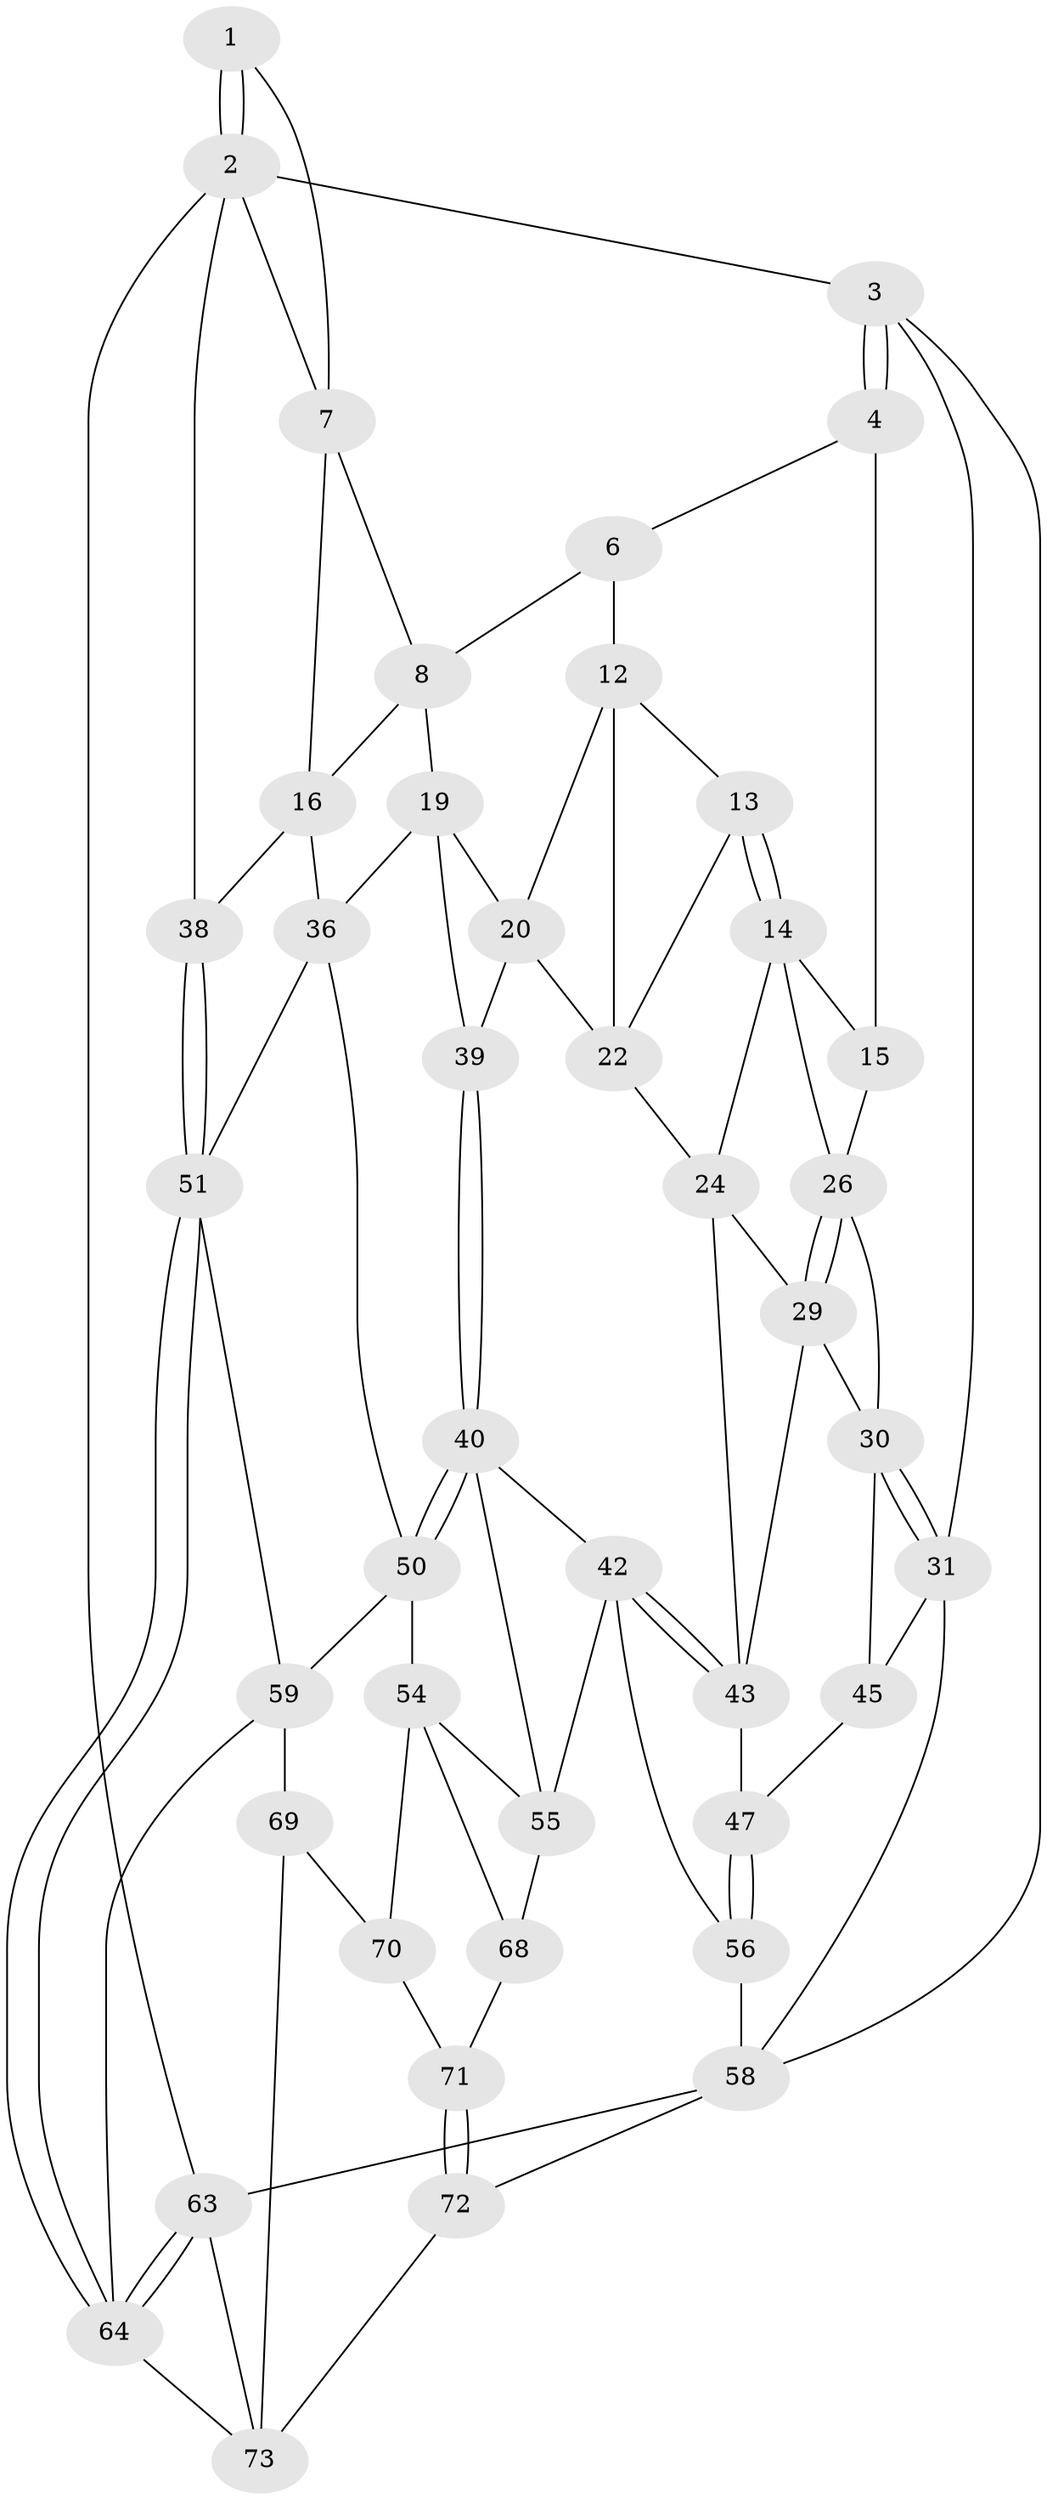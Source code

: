 // Generated by graph-tools (version 1.1) at 2025/52/02/27/25 19:52:38]
// undirected, 43 vertices, 92 edges
graph export_dot {
graph [start="1"]
  node [color=gray90,style=filled];
  1 [pos="+0.851429647069241+0"];
  2 [pos="+1+0",super="+10"];
  3 [pos="+0+0"];
  4 [pos="+0+0",super="+5"];
  6 [pos="+0.581493584148077+0",super="+9"];
  7 [pos="+0.8233548890545679+0",super="+11"];
  8 [pos="+0.6965728217204599+0.05179959199393458",super="+17"];
  12 [pos="+0.5858690014530092+0.04873508047207588",super="+21"];
  13 [pos="+0.3265553531748507+0.018093831504627723"];
  14 [pos="+0.31100738167767145+0.009190279591854847",super="+25"];
  15 [pos="+0.27752649176383476+0",super="+18"];
  16 [pos="+0.8171532911272513+0.14983345824984015",super="+35"];
  19 [pos="+0.6157585388116474+0.21505548998137272",super="+37"];
  20 [pos="+0.601584967539789+0.21460474432055712",super="+34"];
  22 [pos="+0.4339007660955875+0.10446255728210903",super="+23"];
  24 [pos="+0.35148149794139766+0.23593483252119157",super="+28"];
  26 [pos="+0.22832308187573525+0.12953499523257087",super="+27"];
  29 [pos="+0.19877219702450097+0.23279650600490293",super="+32"];
  30 [pos="+0.02062155300942698+0.27826112781552054",super="+33"];
  31 [pos="+0+0.2831259565573233",super="+46"];
  36 [pos="+0.7998453865084681+0.3645053567356537",super="+49"];
  38 [pos="+1+0.2894974833947672"];
  39 [pos="+0.5380963671317054+0.35833160220754506"];
  40 [pos="+0.5359572286393993+0.3657927803860323",super="+41"];
  42 [pos="+0.3693586657318778+0.45236920394625274",super="+62"];
  43 [pos="+0.3398148698807263+0.43294495765047125",super="+44"];
  45 [pos="+0.09861657153912749+0.3683865084878742"];
  47 [pos="+0.32506687357037717+0.4362124463274634",super="+48"];
  50 [pos="+0.7421321532378105+0.5176946797948166",super="+53"];
  51 [pos="+1+0.34334326458081166",super="+52"];
  54 [pos="+0.636876685115978+0.5801927913256806",super="+67"];
  55 [pos="+0.5644281001586535+0.5739774990088293",super="+65"];
  56 [pos="+0.10681637174152252+0.6127163337408935",super="+57"];
  58 [pos="+0+1",super="+61"];
  59 [pos="+0.8638797362032612+0.6647943504082874",super="+60"];
  63 [pos="+1+1"];
  64 [pos="+1+0.7065314981017187",super="+66"];
  68 [pos="+0.46887004812594285+0.7476947576311981"];
  69 [pos="+0.7698779485791891+0.6953848057685541",super="+74"];
  70 [pos="+0.5767188643606009+0.8119588529392003",super="+75"];
  71 [pos="+0.38027504781152854+0.8585019322166554",super="+76"];
  72 [pos="+0+1",super="+78"];
  73 [pos="+0.8375113824565326+1",super="+77"];
  1 -- 2;
  1 -- 2;
  1 -- 7;
  2 -- 3;
  2 -- 63;
  2 -- 38;
  2 -- 7;
  3 -- 4;
  3 -- 4;
  3 -- 31;
  3 -- 58;
  4 -- 6;
  4 -- 15 [weight=2];
  6 -- 8;
  6 -- 12;
  7 -- 8;
  7 -- 16;
  8 -- 16;
  8 -- 19;
  12 -- 13;
  12 -- 20;
  12 -- 22;
  13 -- 14;
  13 -- 14;
  13 -- 22;
  14 -- 15;
  14 -- 24;
  14 -- 26;
  15 -- 26;
  16 -- 36;
  16 -- 38;
  19 -- 20;
  19 -- 36;
  19 -- 39;
  20 -- 22;
  20 -- 39;
  22 -- 24;
  24 -- 29;
  24 -- 43;
  26 -- 29;
  26 -- 29;
  26 -- 30;
  29 -- 43;
  29 -- 30;
  30 -- 31;
  30 -- 31;
  30 -- 45;
  31 -- 58;
  31 -- 45;
  36 -- 50;
  36 -- 51;
  38 -- 51;
  38 -- 51;
  39 -- 40;
  39 -- 40;
  40 -- 50;
  40 -- 50;
  40 -- 42;
  40 -- 55;
  42 -- 43;
  42 -- 43;
  42 -- 56;
  42 -- 55;
  43 -- 47;
  45 -- 47;
  47 -- 56 [weight=2];
  47 -- 56;
  50 -- 54;
  50 -- 59;
  51 -- 64;
  51 -- 64;
  51 -- 59;
  54 -- 55;
  54 -- 70;
  54 -- 68;
  55 -- 68;
  56 -- 58;
  58 -- 72;
  58 -- 63;
  59 -- 64;
  59 -- 69;
  63 -- 64;
  63 -- 64;
  63 -- 73;
  64 -- 73;
  68 -- 71;
  69 -- 70 [weight=2];
  69 -- 73;
  70 -- 71;
  71 -- 72 [weight=2];
  71 -- 72;
  72 -- 73;
}
